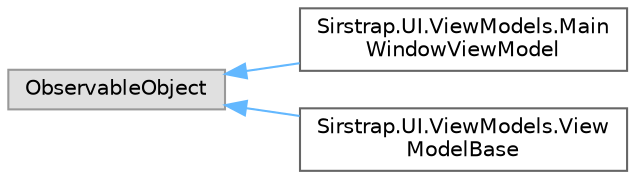 digraph "Graphical Class Hierarchy"
{
 // LATEX_PDF_SIZE
  bgcolor="transparent";
  edge [fontname=Helvetica,fontsize=10,labelfontname=Helvetica,labelfontsize=10];
  node [fontname=Helvetica,fontsize=10,shape=box,height=0.2,width=0.4];
  rankdir="LR";
  Node0 [id="Node000000",label="ObservableObject",height=0.2,width=0.4,color="grey60", fillcolor="#E0E0E0", style="filled",tooltip=" "];
  Node0 -> Node1 [id="edge4_Node000000_Node000001",dir="back",color="steelblue1",style="solid",tooltip=" "];
  Node1 [id="Node000001",label="Sirstrap.UI.ViewModels.Main\lWindowViewModel",height=0.2,width=0.4,color="grey40", fillcolor="white", style="filled",URL="$class_sirstrap_1_1_u_i_1_1_view_models_1_1_main_window_view_model.html",tooltip="Main view model that initializes the application and handles the Roblox protocol integration."];
  Node0 -> Node2 [id="edge5_Node000000_Node000002",dir="back",color="steelblue1",style="solid",tooltip=" "];
  Node2 [id="Node000002",label="Sirstrap.UI.ViewModels.View\lModelBase",height=0.2,width=0.4,color="grey40", fillcolor="white", style="filled",URL="$class_sirstrap_1_1_u_i_1_1_view_models_1_1_view_model_base.html",tooltip=" "];
}
